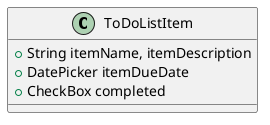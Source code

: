 @startuml
'https://plantuml.com/class-diagram

class ToDoListItem
{
    +String itemName, itemDescription
    +DatePicker itemDueDate
    +CheckBox completed
}
@enduml